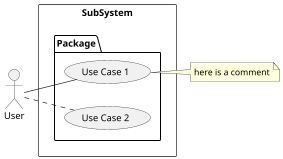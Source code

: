 @startuml "Update Package Status"
scale 2/3

left to right direction

actor "User" as user

rectangle "SubSystem" {

    package "Package" {
        usecase "Use Case 1" as usecase_1
        usecase "Use Case 2" as usecase_2
    }
}

user -- usecase_1
user .. usecase_2


note right of usecase_1 : here is a comment

@enduml
